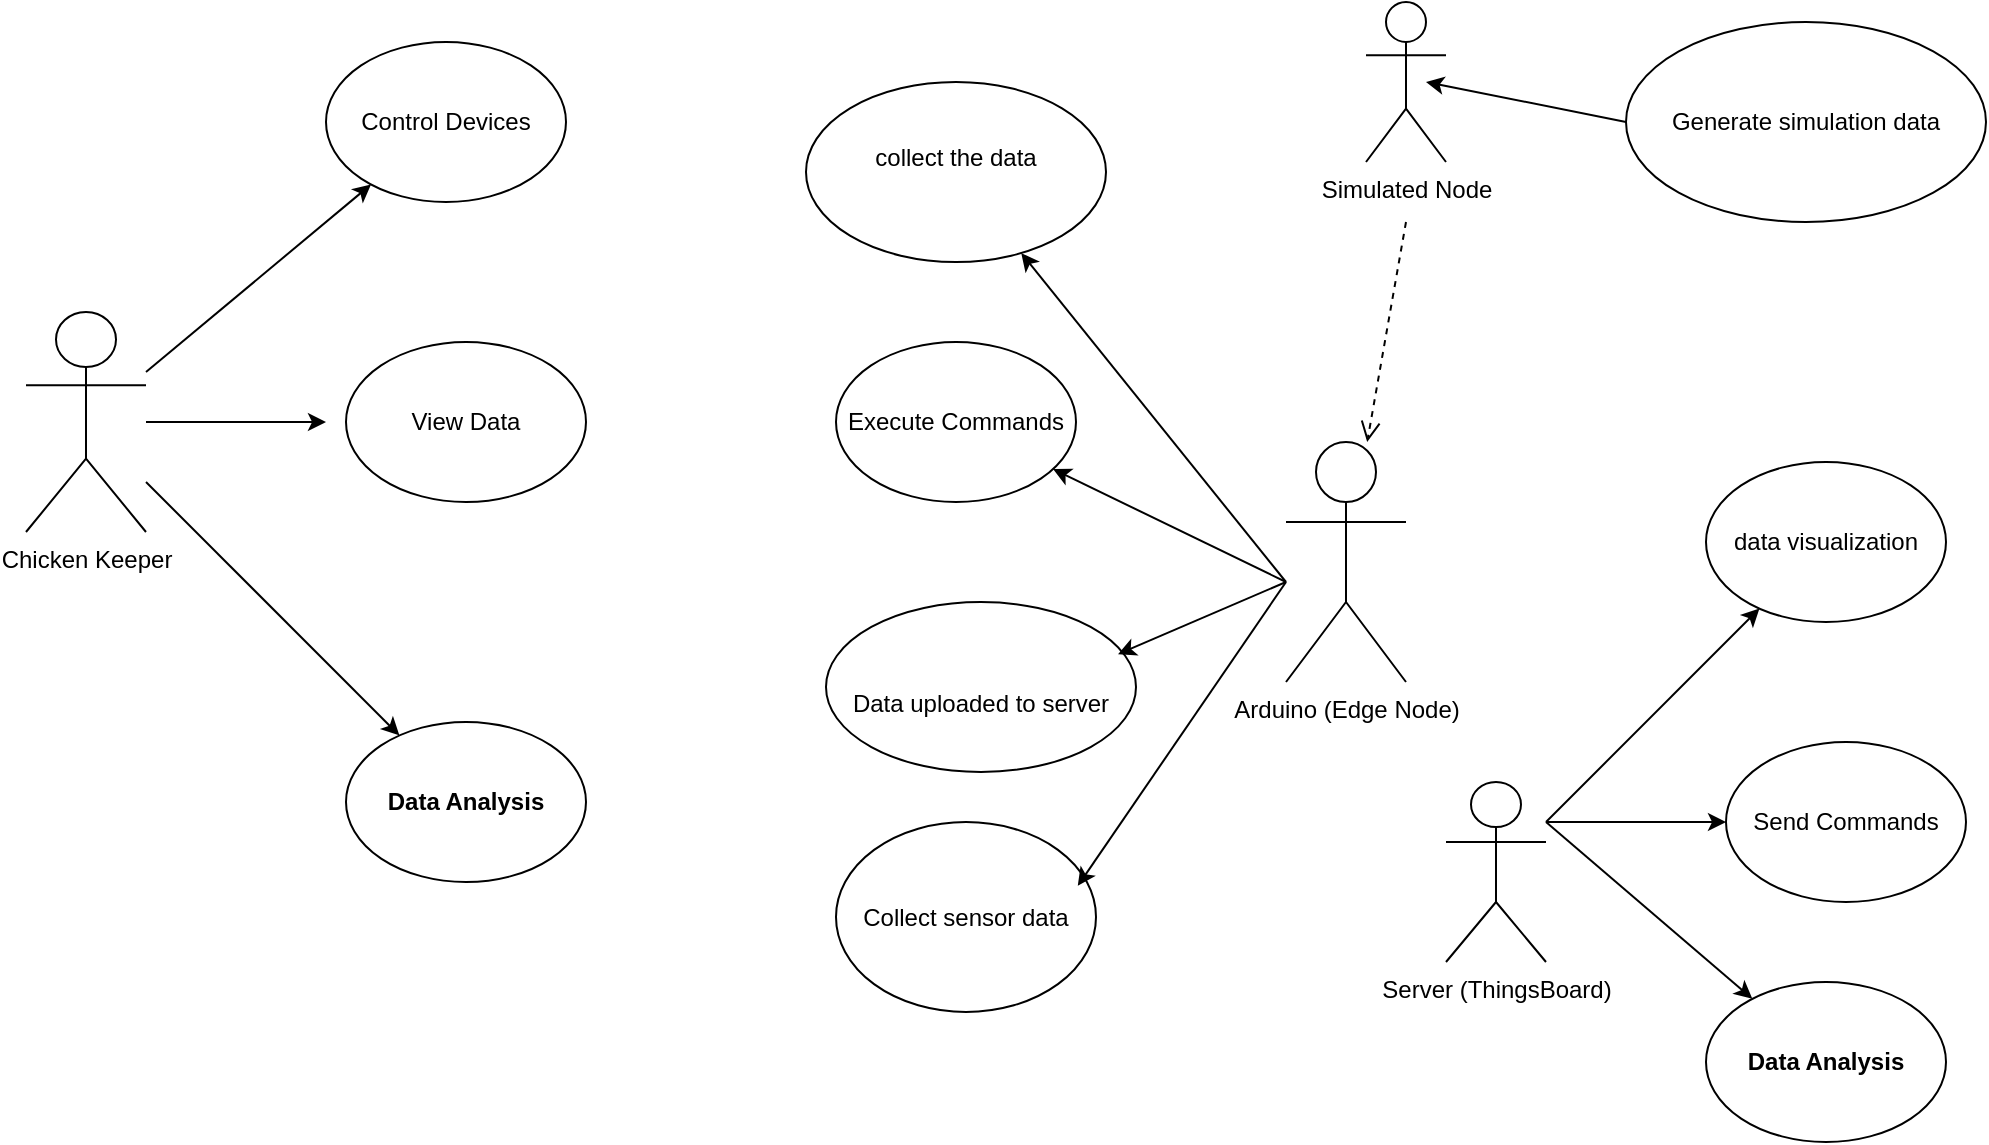 <mxfile version="25.0.1">
  <diagram name="第 1 页" id="ES20mQ7BriOLf49WPt9J">
    <mxGraphModel dx="983" dy="606" grid="1" gridSize="10" guides="1" tooltips="1" connect="1" arrows="1" fold="1" page="1" pageScale="1" pageWidth="827" pageHeight="1169" math="0" shadow="0">
      <root>
        <mxCell id="0" />
        <mxCell id="1" parent="0" />
        <mxCell id="FF4aMpnsXdKDseANjQS0-1" value="Chicken Keeper" style="shape=umlActor;verticalLabelPosition=bottom;verticalAlign=top;html=1;outlineConnect=0;" vertex="1" parent="1">
          <mxGeometry x="50" y="175" width="60" height="110" as="geometry" />
        </mxCell>
        <mxCell id="FF4aMpnsXdKDseANjQS0-5" value="collect the data&lt;div&gt;&lt;br&gt;&lt;/div&gt;" style="ellipse;whiteSpace=wrap;html=1;" vertex="1" parent="1">
          <mxGeometry x="440" y="60" width="150" height="90" as="geometry" />
        </mxCell>
        <mxCell id="FF4aMpnsXdKDseANjQS0-7" value="&lt;meta charset=&quot;utf-8&quot;&gt;Arduino (Edge Node)" style="shape=umlActor;verticalLabelPosition=bottom;verticalAlign=top;html=1;outlineConnect=0;" vertex="1" parent="1">
          <mxGeometry x="680" y="240" width="60" height="120" as="geometry" />
        </mxCell>
        <mxCell id="FF4aMpnsXdKDseANjQS0-8" value="&lt;div style=&quot;text-wrap-mode: nowrap;&quot;&gt;&lt;br&gt;&lt;/div&gt;&lt;div style=&quot;text-wrap-mode: nowrap;&quot;&gt;Data uploaded to server&lt;/div&gt;" style="ellipse;whiteSpace=wrap;html=1;" vertex="1" parent="1">
          <mxGeometry x="450" y="320" width="155" height="85" as="geometry" />
        </mxCell>
        <mxCell id="FF4aMpnsXdKDseANjQS0-10" value="&lt;span style=&quot;text-wrap-mode: nowrap;&quot;&gt;data visualization&lt;/span&gt;" style="ellipse;whiteSpace=wrap;html=1;" vertex="1" parent="1">
          <mxGeometry x="890" y="250" width="120" height="80" as="geometry" />
        </mxCell>
        <mxCell id="FF4aMpnsXdKDseANjQS0-12" value="&lt;strong&gt;Data Analysis&lt;/strong&gt;" style="ellipse;whiteSpace=wrap;html=1;" vertex="1" parent="1">
          <mxGeometry x="890" y="510" width="120" height="80" as="geometry" />
        </mxCell>
        <mxCell id="FF4aMpnsXdKDseANjQS0-13" value="&lt;span style=&quot;text-wrap-mode: nowrap;&quot;&gt;Generate simulation data&lt;/span&gt;" style="ellipse;whiteSpace=wrap;html=1;" vertex="1" parent="1">
          <mxGeometry x="850" y="30" width="180" height="100" as="geometry" />
        </mxCell>
        <mxCell id="FF4aMpnsXdKDseANjQS0-14" value="View Data" style="ellipse;whiteSpace=wrap;html=1;" vertex="1" parent="1">
          <mxGeometry x="210" y="190" width="120" height="80" as="geometry" />
        </mxCell>
        <mxCell id="FF4aMpnsXdKDseANjQS0-15" value="Control Devices" style="ellipse;whiteSpace=wrap;html=1;" vertex="1" parent="1">
          <mxGeometry x="200" y="40" width="120" height="80" as="geometry" />
        </mxCell>
        <mxCell id="FF4aMpnsXdKDseANjQS0-16" value="&lt;strong&gt;Data Analysis&lt;/strong&gt;" style="ellipse;whiteSpace=wrap;html=1;" vertex="1" parent="1">
          <mxGeometry x="210" y="380" width="120" height="80" as="geometry" />
        </mxCell>
        <mxCell id="FF4aMpnsXdKDseANjQS0-18" value="" style="endArrow=classic;html=1;rounded=0;" edge="1" parent="1" source="FF4aMpnsXdKDseANjQS0-1" target="FF4aMpnsXdKDseANjQS0-16">
          <mxGeometry width="50" height="50" relative="1" as="geometry">
            <mxPoint x="90" y="360" as="sourcePoint" />
            <mxPoint x="430" y="260" as="targetPoint" />
          </mxGeometry>
        </mxCell>
        <mxCell id="FF4aMpnsXdKDseANjQS0-19" value="" style="endArrow=classic;html=1;rounded=0;" edge="1" parent="1" source="FF4aMpnsXdKDseANjQS0-1">
          <mxGeometry width="50" height="50" relative="1" as="geometry">
            <mxPoint x="230" y="250" as="sourcePoint" />
            <mxPoint x="200" y="230" as="targetPoint" />
          </mxGeometry>
        </mxCell>
        <mxCell id="FF4aMpnsXdKDseANjQS0-20" value="" style="endArrow=classic;html=1;rounded=0;" edge="1" parent="1" source="FF4aMpnsXdKDseANjQS0-1" target="FF4aMpnsXdKDseANjQS0-15">
          <mxGeometry width="50" height="50" relative="1" as="geometry">
            <mxPoint x="90" y="111" as="sourcePoint" />
            <mxPoint x="220" y="60" as="targetPoint" />
          </mxGeometry>
        </mxCell>
        <mxCell id="FF4aMpnsXdKDseANjQS0-21" value="Execute Commands" style="ellipse;whiteSpace=wrap;html=1;" vertex="1" parent="1">
          <mxGeometry x="455" y="190" width="120" height="80" as="geometry" />
        </mxCell>
        <mxCell id="FF4aMpnsXdKDseANjQS0-22" value="&lt;span style=&quot;text-wrap-mode: nowrap;&quot;&gt;Collect sensor data&lt;/span&gt;" style="ellipse;whiteSpace=wrap;html=1;" vertex="1" parent="1">
          <mxGeometry x="455" y="430" width="130" height="95" as="geometry" />
        </mxCell>
        <mxCell id="FF4aMpnsXdKDseANjQS0-23" value="" style="endArrow=classic;html=1;rounded=0;" edge="1" parent="1" target="FF4aMpnsXdKDseANjQS0-5">
          <mxGeometry width="50" height="50" relative="1" as="geometry">
            <mxPoint x="680" y="310" as="sourcePoint" />
            <mxPoint x="600" y="180" as="targetPoint" />
          </mxGeometry>
        </mxCell>
        <mxCell id="FF4aMpnsXdKDseANjQS0-25" value="" style="endArrow=classic;html=1;rounded=0;" edge="1" parent="1" target="FF4aMpnsXdKDseANjQS0-21">
          <mxGeometry width="50" height="50" relative="1" as="geometry">
            <mxPoint x="680" y="310" as="sourcePoint" />
            <mxPoint x="610" y="330" as="targetPoint" />
          </mxGeometry>
        </mxCell>
        <mxCell id="FF4aMpnsXdKDseANjQS0-26" value="" style="endArrow=classic;html=1;rounded=0;entryX=0.942;entryY=0.307;entryDx=0;entryDy=0;entryPerimeter=0;" edge="1" parent="1" target="FF4aMpnsXdKDseANjQS0-8">
          <mxGeometry width="50" height="50" relative="1" as="geometry">
            <mxPoint x="680" y="310" as="sourcePoint" />
            <mxPoint x="700" y="320" as="targetPoint" />
          </mxGeometry>
        </mxCell>
        <mxCell id="FF4aMpnsXdKDseANjQS0-27" value="" style="endArrow=classic;html=1;rounded=0;entryX=0.93;entryY=0.336;entryDx=0;entryDy=0;entryPerimeter=0;" edge="1" parent="1" target="FF4aMpnsXdKDseANjQS0-22">
          <mxGeometry width="50" height="50" relative="1" as="geometry">
            <mxPoint x="680" y="310" as="sourcePoint" />
            <mxPoint x="580" y="260" as="targetPoint" />
          </mxGeometry>
        </mxCell>
        <mxCell id="FF4aMpnsXdKDseANjQS0-29" value="&lt;meta charset=&quot;utf-8&quot;&gt;Simulated Node" style="shape=umlActor;verticalLabelPosition=bottom;verticalAlign=top;html=1;outlineConnect=0;" vertex="1" parent="1">
          <mxGeometry x="720" y="20" width="40" height="80" as="geometry" />
        </mxCell>
        <mxCell id="FF4aMpnsXdKDseANjQS0-31" value="" style="endArrow=classic;html=1;rounded=0;exitX=0;exitY=0.5;exitDx=0;exitDy=0;" edge="1" parent="1" source="FF4aMpnsXdKDseANjQS0-13">
          <mxGeometry width="50" height="50" relative="1" as="geometry">
            <mxPoint x="840" y="100" as="sourcePoint" />
            <mxPoint x="750" y="60" as="targetPoint" />
          </mxGeometry>
        </mxCell>
        <mxCell id="FF4aMpnsXdKDseANjQS0-32" value="&lt;meta charset=&quot;utf-8&quot;&gt;Server (ThingsBoard)" style="shape=umlActor;verticalLabelPosition=bottom;verticalAlign=top;html=1;outlineConnect=0;" vertex="1" parent="1">
          <mxGeometry x="760" y="410" width="50" height="90" as="geometry" />
        </mxCell>
        <mxCell id="FF4aMpnsXdKDseANjQS0-34" value="Send Commands" style="ellipse;whiteSpace=wrap;html=1;" vertex="1" parent="1">
          <mxGeometry x="900" y="390" width="120" height="80" as="geometry" />
        </mxCell>
        <mxCell id="FF4aMpnsXdKDseANjQS0-36" value="" style="endArrow=classic;html=1;rounded=0;entryX=0;entryY=0.5;entryDx=0;entryDy=0;" edge="1" parent="1" target="FF4aMpnsXdKDseANjQS0-34">
          <mxGeometry width="50" height="50" relative="1" as="geometry">
            <mxPoint x="810" y="430" as="sourcePoint" />
            <mxPoint x="650" y="380" as="targetPoint" />
          </mxGeometry>
        </mxCell>
        <mxCell id="FF4aMpnsXdKDseANjQS0-37" value="" style="endArrow=classic;html=1;rounded=0;" edge="1" parent="1" source="FF4aMpnsXdKDseANjQS0-32" target="FF4aMpnsXdKDseANjQS0-10">
          <mxGeometry width="50" height="50" relative="1" as="geometry">
            <mxPoint x="850" y="430" as="sourcePoint" />
            <mxPoint x="900" y="190" as="targetPoint" />
          </mxGeometry>
        </mxCell>
        <mxCell id="FF4aMpnsXdKDseANjQS0-38" value="" style="endArrow=classic;html=1;rounded=0;" edge="1" parent="1" target="FF4aMpnsXdKDseANjQS0-12">
          <mxGeometry width="50" height="50" relative="1" as="geometry">
            <mxPoint x="810" y="430" as="sourcePoint" />
            <mxPoint x="580" y="260" as="targetPoint" />
          </mxGeometry>
        </mxCell>
        <mxCell id="FF4aMpnsXdKDseANjQS0-39" value="" style="html=1;verticalAlign=bottom;endArrow=open;dashed=1;endSize=8;curved=0;rounded=0;" edge="1" parent="1" target="FF4aMpnsXdKDseANjQS0-7">
          <mxGeometry relative="1" as="geometry">
            <mxPoint x="740" y="130" as="sourcePoint" />
            <mxPoint x="510" y="290" as="targetPoint" />
          </mxGeometry>
        </mxCell>
      </root>
    </mxGraphModel>
  </diagram>
</mxfile>
